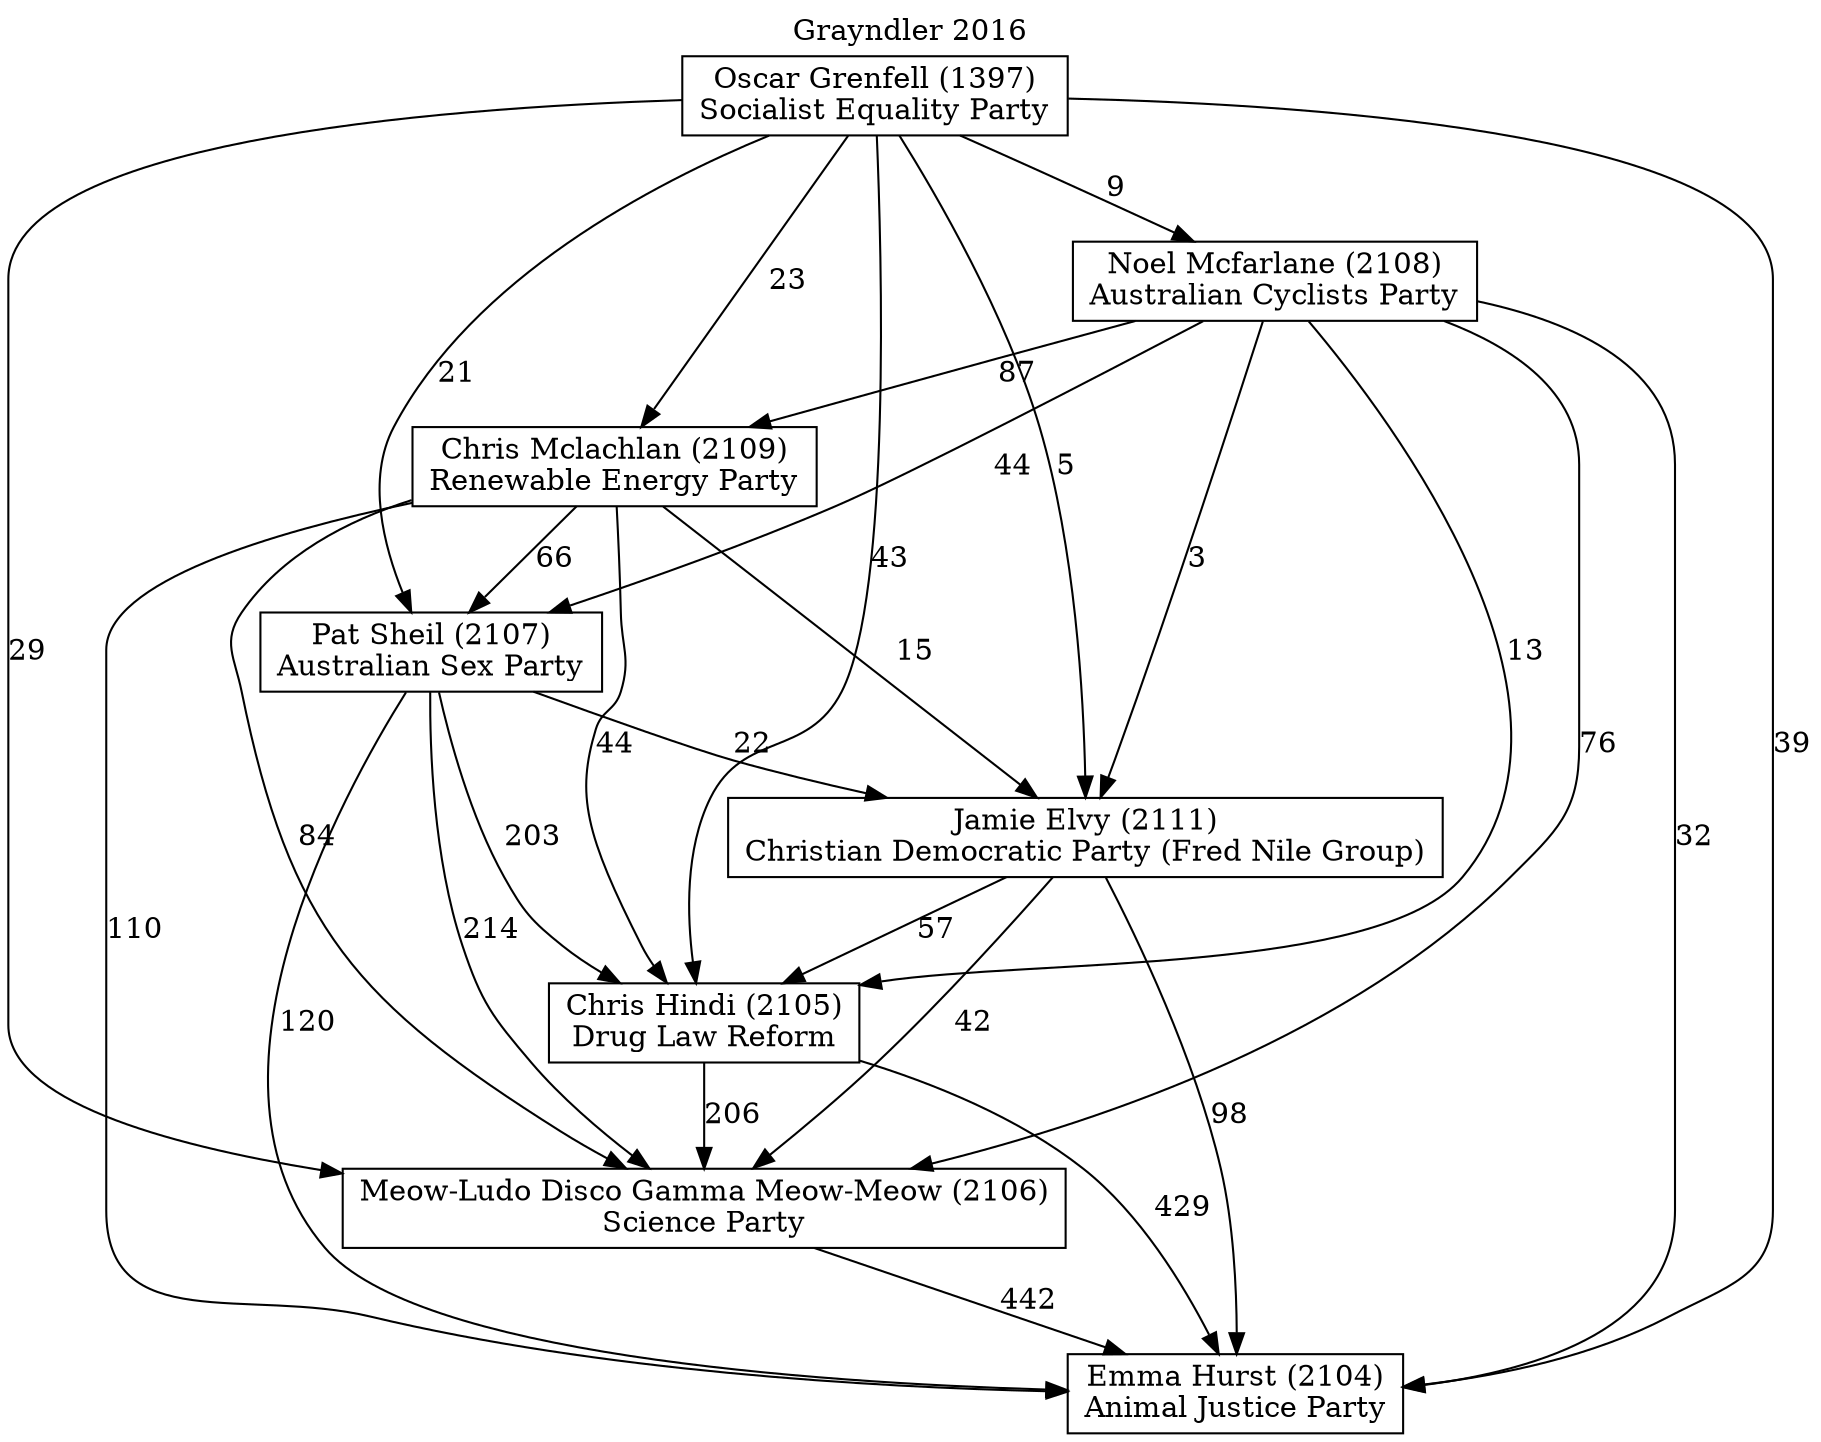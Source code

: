 // House preference flow
digraph "Emma Hurst (2104)_Grayndler_2016" {
	graph [label="Grayndler 2016" labelloc=t mclimit=10]
	node [shape=box]
	"Emma Hurst (2104)" [label="Emma Hurst (2104)
Animal Justice Party"]
	"Meow-Ludo Disco Gamma Meow-Meow (2106)" [label="Meow-Ludo Disco Gamma Meow-Meow (2106)
Science Party"]
	"Pat Sheil (2107)" [label="Pat Sheil (2107)
Australian Sex Party"]
	"Oscar Grenfell (1397)" [label="Oscar Grenfell (1397)
Socialist Equality Party"]
	"Chris Hindi (2105)" [label="Chris Hindi (2105)
Drug Law Reform"]
	"Noel Mcfarlane (2108)" [label="Noel Mcfarlane (2108)
Australian Cyclists Party"]
	"Chris Mclachlan (2109)" [label="Chris Mclachlan (2109)
Renewable Energy Party"]
	"Jamie Elvy (2111)" [label="Jamie Elvy (2111)
Christian Democratic Party (Fred Nile Group)"]
	"Jamie Elvy (2111)" -> "Emma Hurst (2104)" [label=98]
	"Noel Mcfarlane (2108)" -> "Jamie Elvy (2111)" [label=3]
	"Chris Mclachlan (2109)" -> "Pat Sheil (2107)" [label=66]
	"Pat Sheil (2107)" -> "Jamie Elvy (2111)" [label=22]
	"Meow-Ludo Disco Gamma Meow-Meow (2106)" -> "Emma Hurst (2104)" [label=442]
	"Oscar Grenfell (1397)" -> "Noel Mcfarlane (2108)" [label=9]
	"Noel Mcfarlane (2108)" -> "Chris Hindi (2105)" [label=13]
	"Jamie Elvy (2111)" -> "Meow-Ludo Disco Gamma Meow-Meow (2106)" [label=42]
	"Oscar Grenfell (1397)" -> "Chris Hindi (2105)" [label=43]
	"Oscar Grenfell (1397)" -> "Pat Sheil (2107)" [label=21]
	"Noel Mcfarlane (2108)" -> "Meow-Ludo Disco Gamma Meow-Meow (2106)" [label=76]
	"Chris Mclachlan (2109)" -> "Jamie Elvy (2111)" [label=15]
	"Pat Sheil (2107)" -> "Meow-Ludo Disco Gamma Meow-Meow (2106)" [label=214]
	"Jamie Elvy (2111)" -> "Chris Hindi (2105)" [label=57]
	"Pat Sheil (2107)" -> "Emma Hurst (2104)" [label=120]
	"Pat Sheil (2107)" -> "Chris Hindi (2105)" [label=203]
	"Noel Mcfarlane (2108)" -> "Pat Sheil (2107)" [label=44]
	"Oscar Grenfell (1397)" -> "Meow-Ludo Disco Gamma Meow-Meow (2106)" [label=29]
	"Noel Mcfarlane (2108)" -> "Emma Hurst (2104)" [label=32]
	"Chris Hindi (2105)" -> "Emma Hurst (2104)" [label=429]
	"Chris Mclachlan (2109)" -> "Meow-Ludo Disco Gamma Meow-Meow (2106)" [label=84]
	"Oscar Grenfell (1397)" -> "Chris Mclachlan (2109)" [label=23]
	"Oscar Grenfell (1397)" -> "Emma Hurst (2104)" [label=39]
	"Chris Mclachlan (2109)" -> "Chris Hindi (2105)" [label=44]
	"Oscar Grenfell (1397)" -> "Jamie Elvy (2111)" [label=5]
	"Chris Mclachlan (2109)" -> "Emma Hurst (2104)" [label=110]
	"Chris Hindi (2105)" -> "Meow-Ludo Disco Gamma Meow-Meow (2106)" [label=206]
	"Noel Mcfarlane (2108)" -> "Chris Mclachlan (2109)" [label=87]
}
